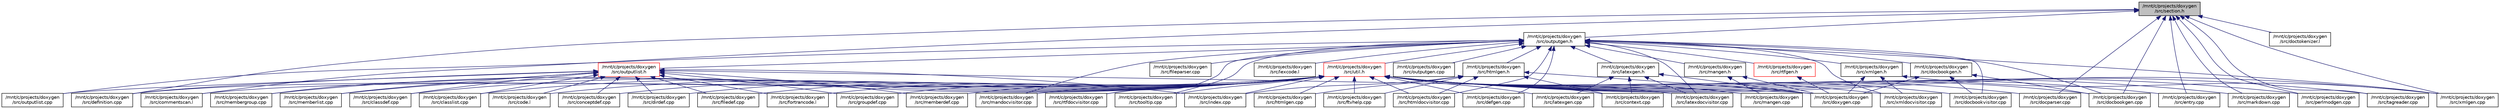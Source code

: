 digraph "/mnt/c/projects/doxygen/src/section.h"
{
 // LATEX_PDF_SIZE
  edge [fontname="Helvetica",fontsize="10",labelfontname="Helvetica",labelfontsize="10"];
  node [fontname="Helvetica",fontsize="10",shape=record];
  Node1 [label="/mnt/c/projects/doxygen\l/src/section.h",height=0.2,width=0.4,color="black", fillcolor="grey75", style="filled", fontcolor="black",tooltip=" "];
  Node1 -> Node2 [dir="back",color="midnightblue",fontsize="10",style="solid",fontname="Helvetica"];
  Node2 [label="/mnt/c/projects/doxygen\l/src/commentscan.l",height=0.2,width=0.4,color="black", fillcolor="white", style="filled",URL="$commentscan_8l.html",tooltip=" "];
  Node1 -> Node3 [dir="back",color="midnightblue",fontsize="10",style="solid",fontname="Helvetica"];
  Node3 [label="/mnt/c/projects/doxygen\l/src/definition.cpp",height=0.2,width=0.4,color="black", fillcolor="white", style="filled",URL="$definition_8cpp.html",tooltip=" "];
  Node1 -> Node4 [dir="back",color="midnightblue",fontsize="10",style="solid",fontname="Helvetica"];
  Node4 [label="/mnt/c/projects/doxygen\l/src/docbookgen.cpp",height=0.2,width=0.4,color="black", fillcolor="white", style="filled",URL="$docbookgen_8cpp.html",tooltip=" "];
  Node1 -> Node5 [dir="back",color="midnightblue",fontsize="10",style="solid",fontname="Helvetica"];
  Node5 [label="/mnt/c/projects/doxygen\l/src/docparser.cpp",height=0.2,width=0.4,color="black", fillcolor="white", style="filled",URL="$docparser_8cpp.html",tooltip=" "];
  Node1 -> Node6 [dir="back",color="midnightblue",fontsize="10",style="solid",fontname="Helvetica"];
  Node6 [label="/mnt/c/projects/doxygen\l/src/doctokenizer.l",height=0.2,width=0.4,color="black", fillcolor="white", style="filled",URL="$doctokenizer_8l.html",tooltip=" "];
  Node1 -> Node7 [dir="back",color="midnightblue",fontsize="10",style="solid",fontname="Helvetica"];
  Node7 [label="/mnt/c/projects/doxygen\l/src/entry.cpp",height=0.2,width=0.4,color="black", fillcolor="white", style="filled",URL="$entry_8cpp.html",tooltip=" "];
  Node1 -> Node8 [dir="back",color="midnightblue",fontsize="10",style="solid",fontname="Helvetica"];
  Node8 [label="/mnt/c/projects/doxygen\l/src/markdown.cpp",height=0.2,width=0.4,color="black", fillcolor="white", style="filled",URL="$markdown_8cpp.html",tooltip=" "];
  Node1 -> Node9 [dir="back",color="midnightblue",fontsize="10",style="solid",fontname="Helvetica"];
  Node9 [label="/mnt/c/projects/doxygen\l/src/outputgen.h",height=0.2,width=0.4,color="black", fillcolor="white", style="filled",URL="$outputgen_8h.html",tooltip=" "];
  Node9 -> Node10 [dir="back",color="midnightblue",fontsize="10",style="solid",fontname="Helvetica"];
  Node10 [label="/mnt/c/projects/doxygen\l/src/defgen.cpp",height=0.2,width=0.4,color="black", fillcolor="white", style="filled",URL="$defgen_8cpp.html",tooltip=" "];
  Node9 -> Node4 [dir="back",color="midnightblue",fontsize="10",style="solid",fontname="Helvetica"];
  Node9 -> Node11 [dir="back",color="midnightblue",fontsize="10",style="solid",fontname="Helvetica"];
  Node11 [label="/mnt/c/projects/doxygen\l/src/docbookgen.h",height=0.2,width=0.4,color="black", fillcolor="white", style="filled",URL="$docbookgen_8h.html",tooltip=" "];
  Node11 -> Node4 [dir="back",color="midnightblue",fontsize="10",style="solid",fontname="Helvetica"];
  Node11 -> Node12 [dir="back",color="midnightblue",fontsize="10",style="solid",fontname="Helvetica"];
  Node12 [label="/mnt/c/projects/doxygen\l/src/docbookvisitor.cpp",height=0.2,width=0.4,color="black", fillcolor="white", style="filled",URL="$docbookvisitor_8cpp.html",tooltip=" "];
  Node11 -> Node13 [dir="back",color="midnightblue",fontsize="10",style="solid",fontname="Helvetica"];
  Node13 [label="/mnt/c/projects/doxygen\l/src/doxygen.cpp",height=0.2,width=0.4,color="black", fillcolor="white", style="filled",URL="$doxygen_8cpp.html",tooltip=" "];
  Node9 -> Node12 [dir="back",color="midnightblue",fontsize="10",style="solid",fontname="Helvetica"];
  Node9 -> Node14 [dir="back",color="midnightblue",fontsize="10",style="solid",fontname="Helvetica"];
  Node14 [label="/mnt/c/projects/doxygen\l/src/fileparser.cpp",height=0.2,width=0.4,color="black", fillcolor="white", style="filled",URL="$fileparser_8cpp.html",tooltip=" "];
  Node9 -> Node15 [dir="back",color="midnightblue",fontsize="10",style="solid",fontname="Helvetica"];
  Node15 [label="/mnt/c/projects/doxygen\l/src/htmldocvisitor.cpp",height=0.2,width=0.4,color="black", fillcolor="white", style="filled",URL="$htmldocvisitor_8cpp.html",tooltip=" "];
  Node9 -> Node16 [dir="back",color="midnightblue",fontsize="10",style="solid",fontname="Helvetica"];
  Node16 [label="/mnt/c/projects/doxygen\l/src/htmlgen.h",height=0.2,width=0.4,color="black", fillcolor="white", style="filled",URL="$htmlgen_8h.html",tooltip=" "];
  Node16 -> Node17 [dir="back",color="midnightblue",fontsize="10",style="solid",fontname="Helvetica"];
  Node17 [label="/mnt/c/projects/doxygen\l/src/context.cpp",height=0.2,width=0.4,color="black", fillcolor="white", style="filled",URL="$context_8cpp.html",tooltip=" "];
  Node16 -> Node13 [dir="back",color="midnightblue",fontsize="10",style="solid",fontname="Helvetica"];
  Node16 -> Node18 [dir="back",color="midnightblue",fontsize="10",style="solid",fontname="Helvetica"];
  Node18 [label="/mnt/c/projects/doxygen\l/src/ftvhelp.cpp",height=0.2,width=0.4,color="black", fillcolor="white", style="filled",URL="$ftvhelp_8cpp.html",tooltip=" "];
  Node16 -> Node15 [dir="back",color="midnightblue",fontsize="10",style="solid",fontname="Helvetica"];
  Node16 -> Node19 [dir="back",color="midnightblue",fontsize="10",style="solid",fontname="Helvetica"];
  Node19 [label="/mnt/c/projects/doxygen\l/src/htmlgen.cpp",height=0.2,width=0.4,color="black", fillcolor="white", style="filled",URL="$htmlgen_8cpp.html",tooltip=" "];
  Node16 -> Node20 [dir="back",color="midnightblue",fontsize="10",style="solid",fontname="Helvetica"];
  Node20 [label="/mnt/c/projects/doxygen\l/src/index.cpp",height=0.2,width=0.4,color="black", fillcolor="white", style="filled",URL="$index_8cpp.html",tooltip="This file contains functions for the various index pages."];
  Node9 -> Node21 [dir="back",color="midnightblue",fontsize="10",style="solid",fontname="Helvetica"];
  Node21 [label="/mnt/c/projects/doxygen\l/src/latexdocvisitor.cpp",height=0.2,width=0.4,color="black", fillcolor="white", style="filled",URL="$latexdocvisitor_8cpp.html",tooltip=" "];
  Node9 -> Node22 [dir="back",color="midnightblue",fontsize="10",style="solid",fontname="Helvetica"];
  Node22 [label="/mnt/c/projects/doxygen\l/src/latexgen.h",height=0.2,width=0.4,color="black", fillcolor="white", style="filled",URL="$latexgen_8h.html",tooltip=" "];
  Node22 -> Node17 [dir="back",color="midnightblue",fontsize="10",style="solid",fontname="Helvetica"];
  Node22 -> Node13 [dir="back",color="midnightblue",fontsize="10",style="solid",fontname="Helvetica"];
  Node22 -> Node21 [dir="back",color="midnightblue",fontsize="10",style="solid",fontname="Helvetica"];
  Node22 -> Node23 [dir="back",color="midnightblue",fontsize="10",style="solid",fontname="Helvetica"];
  Node23 [label="/mnt/c/projects/doxygen\l/src/latexgen.cpp",height=0.2,width=0.4,color="black", fillcolor="white", style="filled",URL="$latexgen_8cpp.html",tooltip=" "];
  Node9 -> Node24 [dir="back",color="midnightblue",fontsize="10",style="solid",fontname="Helvetica"];
  Node24 [label="/mnt/c/projects/doxygen\l/src/lexcode.l",height=0.2,width=0.4,color="black", fillcolor="white", style="filled",URL="$lexcode_8l.html",tooltip=" "];
  Node9 -> Node25 [dir="back",color="midnightblue",fontsize="10",style="solid",fontname="Helvetica"];
  Node25 [label="/mnt/c/projects/doxygen\l/src/mandocvisitor.cpp",height=0.2,width=0.4,color="black", fillcolor="white", style="filled",URL="$mandocvisitor_8cpp.html",tooltip=" "];
  Node9 -> Node26 [dir="back",color="midnightblue",fontsize="10",style="solid",fontname="Helvetica"];
  Node26 [label="/mnt/c/projects/doxygen\l/src/mangen.h",height=0.2,width=0.4,color="black", fillcolor="white", style="filled",URL="$mangen_8h.html",tooltip=" "];
  Node26 -> Node13 [dir="back",color="midnightblue",fontsize="10",style="solid",fontname="Helvetica"];
  Node26 -> Node27 [dir="back",color="midnightblue",fontsize="10",style="solid",fontname="Helvetica"];
  Node27 [label="/mnt/c/projects/doxygen\l/src/mangen.cpp",height=0.2,width=0.4,color="black", fillcolor="white", style="filled",URL="$mangen_8cpp.html",tooltip=" "];
  Node9 -> Node28 [dir="back",color="midnightblue",fontsize="10",style="solid",fontname="Helvetica"];
  Node28 [label="/mnt/c/projects/doxygen\l/src/outputgen.cpp",height=0.2,width=0.4,color="black", fillcolor="white", style="filled",URL="$outputgen_8cpp.html",tooltip=" "];
  Node9 -> Node29 [dir="back",color="midnightblue",fontsize="10",style="solid",fontname="Helvetica"];
  Node29 [label="/mnt/c/projects/doxygen\l/src/outputlist.cpp",height=0.2,width=0.4,color="black", fillcolor="white", style="filled",URL="$outputlist_8cpp.html",tooltip=" "];
  Node9 -> Node30 [dir="back",color="midnightblue",fontsize="10",style="solid",fontname="Helvetica"];
  Node30 [label="/mnt/c/projects/doxygen\l/src/outputlist.h",height=0.2,width=0.4,color="red", fillcolor="white", style="filled",URL="$outputlist_8h.html",tooltip=" "];
  Node30 -> Node31 [dir="back",color="midnightblue",fontsize="10",style="solid",fontname="Helvetica"];
  Node31 [label="/mnt/c/projects/doxygen\l/src/classdef.cpp",height=0.2,width=0.4,color="black", fillcolor="white", style="filled",URL="$classdef_8cpp.html",tooltip=" "];
  Node30 -> Node32 [dir="back",color="midnightblue",fontsize="10",style="solid",fontname="Helvetica"];
  Node32 [label="/mnt/c/projects/doxygen\l/src/classlist.cpp",height=0.2,width=0.4,color="black", fillcolor="white", style="filled",URL="$classlist_8cpp.html",tooltip=" "];
  Node30 -> Node33 [dir="back",color="midnightblue",fontsize="10",style="solid",fontname="Helvetica"];
  Node33 [label="/mnt/c/projects/doxygen\l/src/code.l",height=0.2,width=0.4,color="black", fillcolor="white", style="filled",URL="$code_8l.html",tooltip=" "];
  Node30 -> Node34 [dir="back",color="midnightblue",fontsize="10",style="solid",fontname="Helvetica"];
  Node34 [label="/mnt/c/projects/doxygen\l/src/conceptdef.cpp",height=0.2,width=0.4,color="black", fillcolor="white", style="filled",URL="$conceptdef_8cpp.html",tooltip=" "];
  Node30 -> Node3 [dir="back",color="midnightblue",fontsize="10",style="solid",fontname="Helvetica"];
  Node30 -> Node35 [dir="back",color="midnightblue",fontsize="10",style="solid",fontname="Helvetica"];
  Node35 [label="/mnt/c/projects/doxygen\l/src/dirdef.cpp",height=0.2,width=0.4,color="black", fillcolor="white", style="filled",URL="$dirdef_8cpp.html",tooltip=" "];
  Node30 -> Node13 [dir="back",color="midnightblue",fontsize="10",style="solid",fontname="Helvetica"];
  Node30 -> Node36 [dir="back",color="midnightblue",fontsize="10",style="solid",fontname="Helvetica"];
  Node36 [label="/mnt/c/projects/doxygen\l/src/filedef.cpp",height=0.2,width=0.4,color="black", fillcolor="white", style="filled",URL="$filedef_8cpp.html",tooltip=" "];
  Node30 -> Node37 [dir="back",color="midnightblue",fontsize="10",style="solid",fontname="Helvetica"];
  Node37 [label="/mnt/c/projects/doxygen\l/src/fortrancode.l",height=0.2,width=0.4,color="black", fillcolor="white", style="filled",URL="$fortrancode_8l.html",tooltip=" "];
  Node30 -> Node38 [dir="back",color="midnightblue",fontsize="10",style="solid",fontname="Helvetica"];
  Node38 [label="/mnt/c/projects/doxygen\l/src/groupdef.cpp",height=0.2,width=0.4,color="black", fillcolor="white", style="filled",URL="$groupdef_8cpp.html",tooltip=" "];
  Node30 -> Node20 [dir="back",color="midnightblue",fontsize="10",style="solid",fontname="Helvetica"];
  Node30 -> Node39 [dir="back",color="midnightblue",fontsize="10",style="solid",fontname="Helvetica"];
  Node39 [label="/mnt/c/projects/doxygen\l/src/memberdef.cpp",height=0.2,width=0.4,color="black", fillcolor="white", style="filled",URL="$memberdef_8cpp.html",tooltip=" "];
  Node30 -> Node40 [dir="back",color="midnightblue",fontsize="10",style="solid",fontname="Helvetica"];
  Node40 [label="/mnt/c/projects/doxygen\l/src/membergroup.cpp",height=0.2,width=0.4,color="black", fillcolor="white", style="filled",URL="$membergroup_8cpp.html",tooltip=" "];
  Node30 -> Node41 [dir="back",color="midnightblue",fontsize="10",style="solid",fontname="Helvetica"];
  Node41 [label="/mnt/c/projects/doxygen\l/src/memberlist.cpp",height=0.2,width=0.4,color="black", fillcolor="white", style="filled",URL="$memberlist_8cpp.html",tooltip=" "];
  Node30 -> Node29 [dir="back",color="midnightblue",fontsize="10",style="solid",fontname="Helvetica"];
  Node9 -> Node51 [dir="back",color="midnightblue",fontsize="10",style="solid",fontname="Helvetica"];
  Node51 [label="/mnt/c/projects/doxygen\l/src/rtfdocvisitor.cpp",height=0.2,width=0.4,color="black", fillcolor="white", style="filled",URL="$rtfdocvisitor_8cpp.html",tooltip=" "];
  Node9 -> Node52 [dir="back",color="midnightblue",fontsize="10",style="solid",fontname="Helvetica"];
  Node52 [label="/mnt/c/projects/doxygen\l/src/rtfgen.h",height=0.2,width=0.4,color="red", fillcolor="white", style="filled",URL="$rtfgen_8h.html",tooltip=" "];
  Node52 -> Node13 [dir="back",color="midnightblue",fontsize="10",style="solid",fontname="Helvetica"];
  Node9 -> Node54 [dir="back",color="midnightblue",fontsize="10",style="solid",fontname="Helvetica"];
  Node54 [label="/mnt/c/projects/doxygen\l/src/tooltip.cpp",height=0.2,width=0.4,color="black", fillcolor="white", style="filled",URL="$tooltip_8cpp.html",tooltip=" "];
  Node9 -> Node55 [dir="back",color="midnightblue",fontsize="10",style="solid",fontname="Helvetica"];
  Node55 [label="/mnt/c/projects/doxygen\l/src/util.h",height=0.2,width=0.4,color="red", fillcolor="white", style="filled",URL="$util_8h.html",tooltip="A bunch of utility functions."];
  Node55 -> Node31 [dir="back",color="midnightblue",fontsize="10",style="solid",fontname="Helvetica"];
  Node55 -> Node32 [dir="back",color="midnightblue",fontsize="10",style="solid",fontname="Helvetica"];
  Node55 -> Node33 [dir="back",color="midnightblue",fontsize="10",style="solid",fontname="Helvetica"];
  Node55 -> Node2 [dir="back",color="midnightblue",fontsize="10",style="solid",fontname="Helvetica"];
  Node55 -> Node34 [dir="back",color="midnightblue",fontsize="10",style="solid",fontname="Helvetica"];
  Node55 -> Node17 [dir="back",color="midnightblue",fontsize="10",style="solid",fontname="Helvetica"];
  Node55 -> Node10 [dir="back",color="midnightblue",fontsize="10",style="solid",fontname="Helvetica"];
  Node55 -> Node3 [dir="back",color="midnightblue",fontsize="10",style="solid",fontname="Helvetica"];
  Node55 -> Node35 [dir="back",color="midnightblue",fontsize="10",style="solid",fontname="Helvetica"];
  Node55 -> Node4 [dir="back",color="midnightblue",fontsize="10",style="solid",fontname="Helvetica"];
  Node55 -> Node12 [dir="back",color="midnightblue",fontsize="10",style="solid",fontname="Helvetica"];
  Node55 -> Node5 [dir="back",color="midnightblue",fontsize="10",style="solid",fontname="Helvetica"];
  Node55 -> Node13 [dir="back",color="midnightblue",fontsize="10",style="solid",fontname="Helvetica"];
  Node55 -> Node7 [dir="back",color="midnightblue",fontsize="10",style="solid",fontname="Helvetica"];
  Node55 -> Node36 [dir="back",color="midnightblue",fontsize="10",style="solid",fontname="Helvetica"];
  Node55 -> Node37 [dir="back",color="midnightblue",fontsize="10",style="solid",fontname="Helvetica"];
  Node55 -> Node18 [dir="back",color="midnightblue",fontsize="10",style="solid",fontname="Helvetica"];
  Node55 -> Node38 [dir="back",color="midnightblue",fontsize="10",style="solid",fontname="Helvetica"];
  Node55 -> Node15 [dir="back",color="midnightblue",fontsize="10",style="solid",fontname="Helvetica"];
  Node55 -> Node19 [dir="back",color="midnightblue",fontsize="10",style="solid",fontname="Helvetica"];
  Node55 -> Node20 [dir="back",color="midnightblue",fontsize="10",style="solid",fontname="Helvetica"];
  Node55 -> Node21 [dir="back",color="midnightblue",fontsize="10",style="solid",fontname="Helvetica"];
  Node55 -> Node23 [dir="back",color="midnightblue",fontsize="10",style="solid",fontname="Helvetica"];
  Node55 -> Node25 [dir="back",color="midnightblue",fontsize="10",style="solid",fontname="Helvetica"];
  Node55 -> Node27 [dir="back",color="midnightblue",fontsize="10",style="solid",fontname="Helvetica"];
  Node55 -> Node8 [dir="back",color="midnightblue",fontsize="10",style="solid",fontname="Helvetica"];
  Node55 -> Node39 [dir="back",color="midnightblue",fontsize="10",style="solid",fontname="Helvetica"];
  Node55 -> Node40 [dir="back",color="midnightblue",fontsize="10",style="solid",fontname="Helvetica"];
  Node55 -> Node41 [dir="back",color="midnightblue",fontsize="10",style="solid",fontname="Helvetica"];
  Node55 -> Node87 [dir="back",color="midnightblue",fontsize="10",style="solid",fontname="Helvetica"];
  Node87 [label="/mnt/c/projects/doxygen\l/src/perlmodgen.cpp",height=0.2,width=0.4,color="black", fillcolor="white", style="filled",URL="$perlmodgen_8cpp.html",tooltip=" "];
  Node55 -> Node51 [dir="back",color="midnightblue",fontsize="10",style="solid",fontname="Helvetica"];
  Node55 -> Node99 [dir="back",color="midnightblue",fontsize="10",style="solid",fontname="Helvetica"];
  Node99 [label="/mnt/c/projects/doxygen\l/src/tagreader.cpp",height=0.2,width=0.4,color="black", fillcolor="white", style="filled",URL="$tagreader_8cpp.html",tooltip=" "];
  Node55 -> Node54 [dir="back",color="midnightblue",fontsize="10",style="solid",fontname="Helvetica"];
  Node55 -> Node103 [dir="back",color="midnightblue",fontsize="10",style="solid",fontname="Helvetica"];
  Node103 [label="/mnt/c/projects/doxygen\l/src/xmldocvisitor.cpp",height=0.2,width=0.4,color="black", fillcolor="white", style="filled",URL="$xmldocvisitor_8cpp.html",tooltip=" "];
  Node55 -> Node104 [dir="back",color="midnightblue",fontsize="10",style="solid",fontname="Helvetica"];
  Node104 [label="/mnt/c/projects/doxygen\l/src/xmlgen.cpp",height=0.2,width=0.4,color="black", fillcolor="white", style="filled",URL="$xmlgen_8cpp.html",tooltip=" "];
  Node9 -> Node103 [dir="back",color="midnightblue",fontsize="10",style="solid",fontname="Helvetica"];
  Node9 -> Node104 [dir="back",color="midnightblue",fontsize="10",style="solid",fontname="Helvetica"];
  Node9 -> Node105 [dir="back",color="midnightblue",fontsize="10",style="solid",fontname="Helvetica"];
  Node105 [label="/mnt/c/projects/doxygen\l/src/xmlgen.h",height=0.2,width=0.4,color="black", fillcolor="white", style="filled",URL="$xmlgen_8h.html",tooltip=" "];
  Node105 -> Node13 [dir="back",color="midnightblue",fontsize="10",style="solid",fontname="Helvetica"];
  Node105 -> Node103 [dir="back",color="midnightblue",fontsize="10",style="solid",fontname="Helvetica"];
  Node105 -> Node104 [dir="back",color="midnightblue",fontsize="10",style="solid",fontname="Helvetica"];
  Node1 -> Node87 [dir="back",color="midnightblue",fontsize="10",style="solid",fontname="Helvetica"];
  Node1 -> Node99 [dir="back",color="midnightblue",fontsize="10",style="solid",fontname="Helvetica"];
  Node1 -> Node104 [dir="back",color="midnightblue",fontsize="10",style="solid",fontname="Helvetica"];
}
